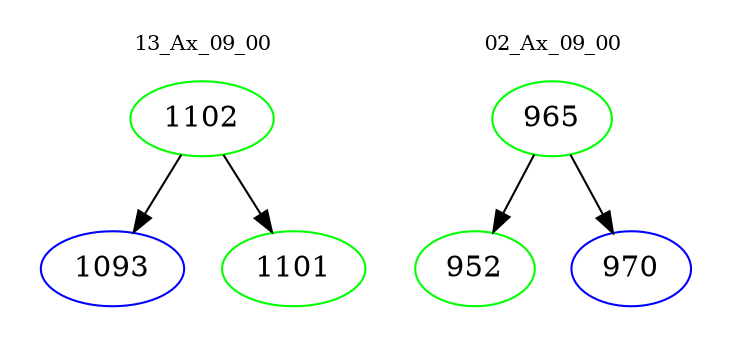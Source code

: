 digraph{
subgraph cluster_0 {
color = white
label = "13_Ax_09_00";
fontsize=10;
T0_1102 [label="1102", color="green"]
T0_1102 -> T0_1093 [color="black"]
T0_1093 [label="1093", color="blue"]
T0_1102 -> T0_1101 [color="black"]
T0_1101 [label="1101", color="green"]
}
subgraph cluster_1 {
color = white
label = "02_Ax_09_00";
fontsize=10;
T1_965 [label="965", color="green"]
T1_965 -> T1_952 [color="black"]
T1_952 [label="952", color="green"]
T1_965 -> T1_970 [color="black"]
T1_970 [label="970", color="blue"]
}
}
